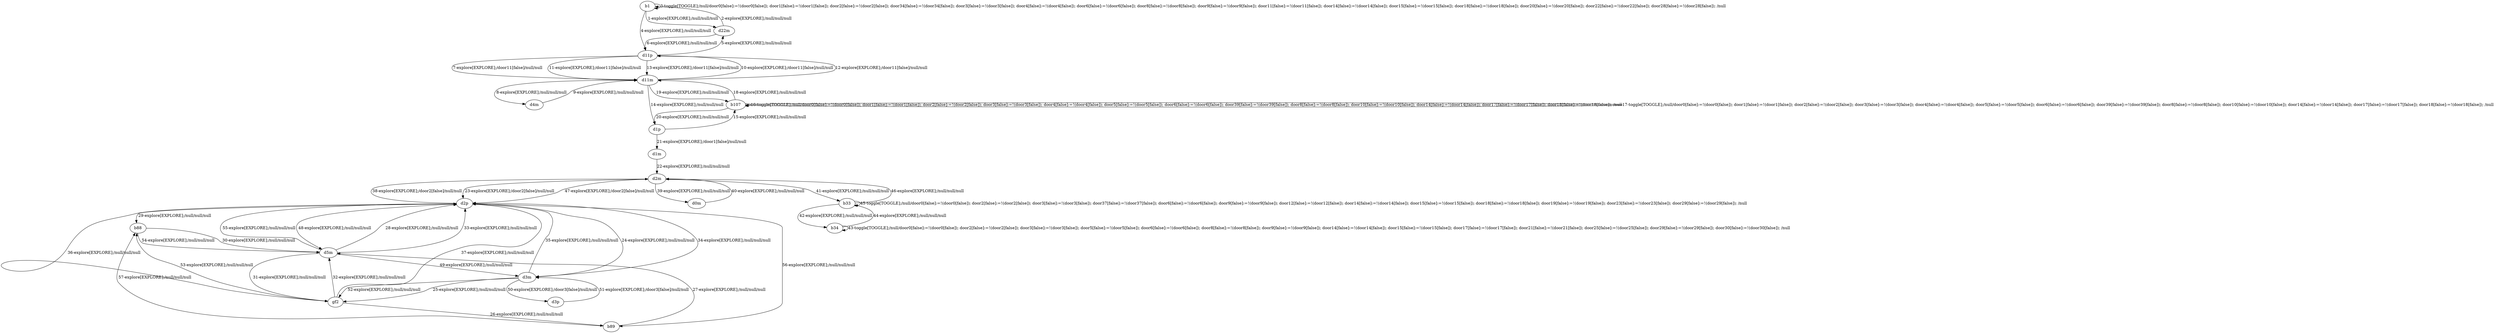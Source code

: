 # Total number of goals covered by this test: 1
# b89 --> b88

digraph g {
"b1" -> "d22m" [label = "1-explore[EXPLORE];/null/null/null"];
"d22m" -> "b1" [label = "2-explore[EXPLORE];/null/null/null"];
"b1" -> "b1" [label = "3-toggle[TOGGLE];/null/door0[false]:=!(door0[false]); door1[false]:=!(door1[false]); door2[false]:=!(door2[false]); door34[false]:=!(door34[false]); door3[false]:=!(door3[false]); door4[false]:=!(door4[false]); door6[false]:=!(door6[false]); door8[false]:=!(door8[false]); door9[false]:=!(door9[false]); door11[false]:=!(door11[false]); door14[false]:=!(door14[false]); door15[false]:=!(door15[false]); door18[false]:=!(door18[false]); door20[false]:=!(door20[false]); door22[false]:=!(door22[false]); door28[false]:=!(door28[false]); /null"];
"b1" -> "d11p" [label = "4-explore[EXPLORE];/null/null/null"];
"d11p" -> "d22m" [label = "5-explore[EXPLORE];/null/null/null"];
"d22m" -> "d11p" [label = "6-explore[EXPLORE];/null/null/null"];
"d11p" -> "d11m" [label = "7-explore[EXPLORE];/door11[false]/null/null"];
"d11m" -> "d4m" [label = "8-explore[EXPLORE];/null/null/null"];
"d4m" -> "d11m" [label = "9-explore[EXPLORE];/null/null/null"];
"d11m" -> "d11p" [label = "10-explore[EXPLORE];/door11[false]/null/null"];
"d11p" -> "d11m" [label = "11-explore[EXPLORE];/door11[false]/null/null"];
"d11m" -> "d11p" [label = "12-explore[EXPLORE];/door11[false]/null/null"];
"d11p" -> "d11m" [label = "13-explore[EXPLORE];/door11[false]/null/null"];
"d11m" -> "d1p" [label = "14-explore[EXPLORE];/null/null/null"];
"d1p" -> "b107" [label = "15-explore[EXPLORE];/null/null/null"];
"b107" -> "b107" [label = "16-toggle[TOGGLE];/null/door0[false]:=!(door0[false]); door1[false]:=!(door1[false]); door2[false]:=!(door2[false]); door3[false]:=!(door3[false]); door4[false]:=!(door4[false]); door5[false]:=!(door5[false]); door6[false]:=!(door6[false]); door39[false]:=!(door39[false]); door8[false]:=!(door8[false]); door10[false]:=!(door10[false]); door14[false]:=!(door14[false]); door17[false]:=!(door17[false]); door18[false]:=!(door18[false]); /null"];
"b107" -> "b107" [label = "17-toggle[TOGGLE];/null/door0[false]:=!(door0[false]); door1[false]:=!(door1[false]); door2[false]:=!(door2[false]); door3[false]:=!(door3[false]); door4[false]:=!(door4[false]); door5[false]:=!(door5[false]); door6[false]:=!(door6[false]); door39[false]:=!(door39[false]); door8[false]:=!(door8[false]); door10[false]:=!(door10[false]); door14[false]:=!(door14[false]); door17[false]:=!(door17[false]); door18[false]:=!(door18[false]); /null"];
"b107" -> "d11m" [label = "18-explore[EXPLORE];/null/null/null"];
"d11m" -> "b107" [label = "19-explore[EXPLORE];/null/null/null"];
"b107" -> "d1p" [label = "20-explore[EXPLORE];/null/null/null"];
"d1p" -> "d1m" [label = "21-explore[EXPLORE];/door1[false]/null/null"];
"d1m" -> "d2m" [label = "22-explore[EXPLORE];/null/null/null"];
"d2m" -> "d2p" [label = "23-explore[EXPLORE];/door2[false]/null/null"];
"d2p" -> "d3m" [label = "24-explore[EXPLORE];/null/null/null"];
"d3m" -> "gf2" [label = "25-explore[EXPLORE];/null/null/null"];
"gf2" -> "b89" [label = "26-explore[EXPLORE];/null/null/null"];
"b89" -> "d5m" [label = "27-explore[EXPLORE];/null/null/null"];
"d5m" -> "d2p" [label = "28-explore[EXPLORE];/null/null/null"];
"d2p" -> "b88" [label = "29-explore[EXPLORE];/null/null/null"];
"b88" -> "d5m" [label = "30-explore[EXPLORE];/null/null/null"];
"d5m" -> "gf2" [label = "31-explore[EXPLORE];/null/null/null"];
"gf2" -> "d5m" [label = "32-explore[EXPLORE];/null/null/null"];
"d5m" -> "d2p" [label = "33-explore[EXPLORE];/null/null/null"];
"d2p" -> "d3m" [label = "34-explore[EXPLORE];/null/null/null"];
"d3m" -> "d2p" [label = "35-explore[EXPLORE];/null/null/null"];
"d2p" -> "gf2" [label = "36-explore[EXPLORE];/null/null/null"];
"gf2" -> "d2p" [label = "37-explore[EXPLORE];/null/null/null"];
"d2p" -> "d2m" [label = "38-explore[EXPLORE];/door2[false]/null/null"];
"d2m" -> "d0m" [label = "39-explore[EXPLORE];/null/null/null"];
"d0m" -> "d2m" [label = "40-explore[EXPLORE];/null/null/null"];
"d2m" -> "b33" [label = "41-explore[EXPLORE];/null/null/null"];
"b33" -> "b34" [label = "42-explore[EXPLORE];/null/null/null"];
"b34" -> "b34" [label = "43-toggle[TOGGLE];/null/door0[false]:=!(door0[false]); door2[false]:=!(door2[false]); door3[false]:=!(door3[false]); door5[false]:=!(door5[false]); door6[false]:=!(door6[false]); door8[false]:=!(door8[false]); door9[false]:=!(door9[false]); door14[false]:=!(door14[false]); door15[false]:=!(door15[false]); door17[false]:=!(door17[false]); door21[false]:=!(door21[false]); door25[false]:=!(door25[false]); door29[false]:=!(door29[false]); door30[false]:=!(door30[false]); /null"];
"b34" -> "b33" [label = "44-explore[EXPLORE];/null/null/null"];
"b33" -> "b33" [label = "45-toggle[TOGGLE];/null/door0[false]:=!(door0[false]); door2[false]:=!(door2[false]); door3[false]:=!(door3[false]); door37[false]:=!(door37[false]); door6[false]:=!(door6[false]); door9[false]:=!(door9[false]); door12[false]:=!(door12[false]); door14[false]:=!(door14[false]); door15[false]:=!(door15[false]); door18[false]:=!(door18[false]); door19[false]:=!(door19[false]); door23[false]:=!(door23[false]); door29[false]:=!(door29[false]); /null"];
"b33" -> "d2m" [label = "46-explore[EXPLORE];/null/null/null"];
"d2m" -> "d2p" [label = "47-explore[EXPLORE];/door2[false]/null/null"];
"d2p" -> "d5m" [label = "48-explore[EXPLORE];/null/null/null"];
"d5m" -> "d3m" [label = "49-explore[EXPLORE];/null/null/null"];
"d3m" -> "d3p" [label = "50-explore[EXPLORE];/door3[false]/null/null"];
"d3p" -> "d3m" [label = "51-explore[EXPLORE];/door3[false]/null/null"];
"d3m" -> "gf2" [label = "52-explore[EXPLORE];/null/null/null"];
"gf2" -> "b88" [label = "53-explore[EXPLORE];/null/null/null"];
"b88" -> "d5m" [label = "54-explore[EXPLORE];/null/null/null"];
"d5m" -> "d2p" [label = "55-explore[EXPLORE];/null/null/null"];
"d2p" -> "b89" [label = "56-explore[EXPLORE];/null/null/null"];
"b89" -> "b88" [label = "57-explore[EXPLORE];/null/null/null"];
}
